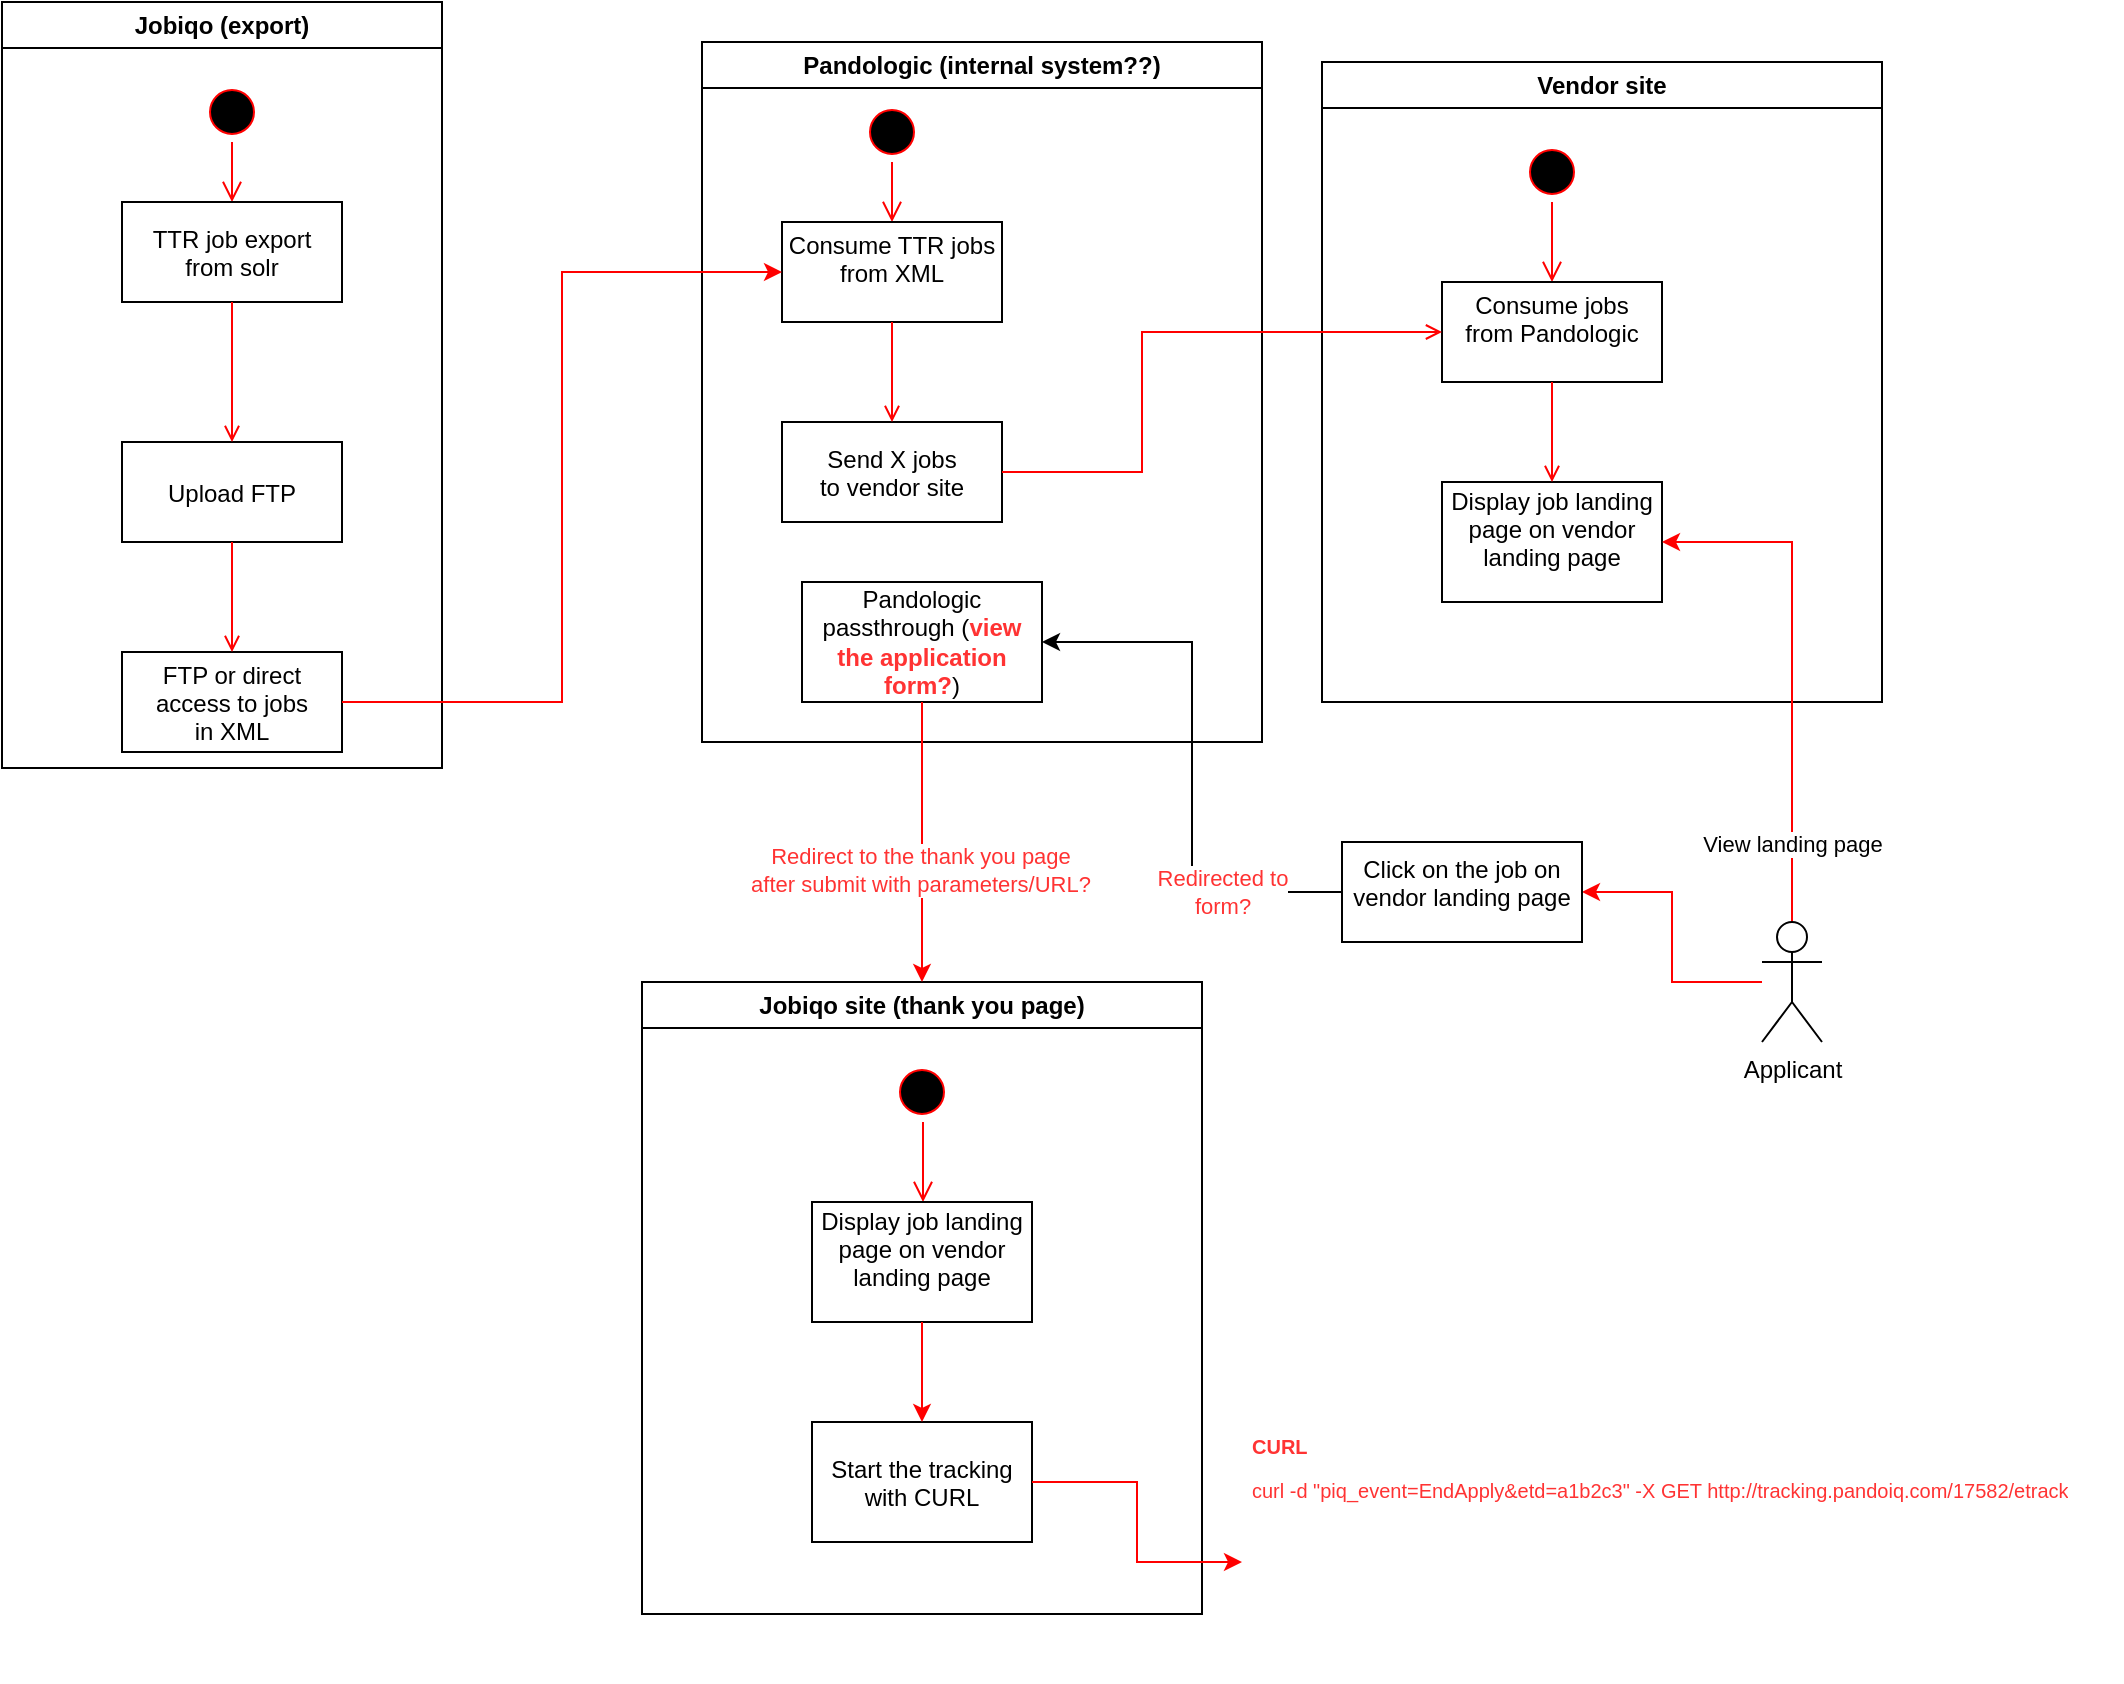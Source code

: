 <mxfile version="15.8.3" type="github">
  <diagram name="Page-1" id="e7e014a7-5840-1c2e-5031-d8a46d1fe8dd">
    <mxGraphModel dx="1718" dy="959" grid="1" gridSize="10" guides="1" tooltips="1" connect="1" arrows="1" fold="1" page="1" pageScale="1" pageWidth="1169" pageHeight="826" background="none" math="0" shadow="0">
      <root>
        <mxCell id="0" />
        <mxCell id="1" parent="0" />
        <mxCell id="2" value="Jobiqo (export)" style="swimlane;whiteSpace=wrap" parent="1" vertex="1">
          <mxGeometry x="30" y="30" width="220" height="383" as="geometry" />
        </mxCell>
        <mxCell id="5" value="" style="ellipse;shape=startState;fillColor=#000000;strokeColor=#ff0000;" parent="2" vertex="1">
          <mxGeometry x="100" y="40" width="30" height="30" as="geometry" />
        </mxCell>
        <mxCell id="6" value="" style="edgeStyle=elbowEdgeStyle;elbow=horizontal;verticalAlign=bottom;endArrow=open;endSize=8;strokeColor=#FF0000;endFill=1;rounded=0" parent="2" source="5" target="7" edge="1">
          <mxGeometry x="100" y="40" as="geometry">
            <mxPoint x="115" y="110" as="targetPoint" />
          </mxGeometry>
        </mxCell>
        <mxCell id="7" value="TTR job export&#xa;from solr" style="" parent="2" vertex="1">
          <mxGeometry x="60" y="100" width="110" height="50" as="geometry" />
        </mxCell>
        <mxCell id="8" value="Upload FTP" style="" parent="2" vertex="1">
          <mxGeometry x="60" y="220" width="110" height="50" as="geometry" />
        </mxCell>
        <mxCell id="9" value="" style="endArrow=open;strokeColor=#FF0000;endFill=1;rounded=0" parent="2" source="7" target="8" edge="1">
          <mxGeometry relative="1" as="geometry" />
        </mxCell>
        <mxCell id="10" value="FTP or direct &#xa;access to jobs &#xa;in XML" style="" parent="2" vertex="1">
          <mxGeometry x="60" y="325" width="110" height="50" as="geometry" />
        </mxCell>
        <mxCell id="11" value="" style="endArrow=open;strokeColor=#FF0000;endFill=1;rounded=0" parent="2" source="8" target="10" edge="1">
          <mxGeometry relative="1" as="geometry" />
        </mxCell>
        <mxCell id="3" value="Pandologic (internal system??)" style="swimlane;whiteSpace=wrap" parent="1" vertex="1">
          <mxGeometry x="380" y="50" width="280" height="350" as="geometry" />
        </mxCell>
        <mxCell id="13" value="" style="ellipse;shape=startState;fillColor=#000000;strokeColor=#ff0000;" parent="3" vertex="1">
          <mxGeometry x="80" y="30" width="30" height="30" as="geometry" />
        </mxCell>
        <mxCell id="14" value="" style="edgeStyle=elbowEdgeStyle;elbow=horizontal;verticalAlign=bottom;endArrow=open;endSize=8;strokeColor=#FF0000;endFill=1;rounded=0" parent="3" source="13" target="15" edge="1">
          <mxGeometry x="40" y="20" as="geometry">
            <mxPoint x="55" y="90" as="targetPoint" />
          </mxGeometry>
        </mxCell>
        <mxCell id="15" value="Consume TTR jobs&#xa; from XML&#xa;" style="" parent="3" vertex="1">
          <mxGeometry x="40" y="90" width="110" height="50" as="geometry" />
        </mxCell>
        <mxCell id="16" value="Send X jobs &#xa;to vendor site" style="" parent="3" vertex="1">
          <mxGeometry x="40" y="190" width="110" height="50" as="geometry" />
        </mxCell>
        <mxCell id="17" value="" style="endArrow=open;strokeColor=#FF0000;endFill=1;rounded=0" parent="3" source="15" target="16" edge="1">
          <mxGeometry relative="1" as="geometry" />
        </mxCell>
        <mxCell id="ttU9FZBGVBVysi99e_SV-63" value="Pandologic passthrough (&lt;font color=&quot;#FF3333&quot;&gt;&lt;b&gt;view the application form?&lt;/b&gt;&lt;/font&gt;)" style="whiteSpace=wrap;html=1;labelBackgroundColor=default;strokeWidth=1;fillColor=default;" vertex="1" parent="3">
          <mxGeometry x="50" y="270" width="120" height="60" as="geometry" />
        </mxCell>
        <mxCell id="ttU9FZBGVBVysi99e_SV-43" style="edgeStyle=orthogonalEdgeStyle;rounded=0;orthogonalLoop=1;jettySize=auto;html=1;entryX=0;entryY=0.5;entryDx=0;entryDy=0;fontColor=#FF3333;fillColor=#fa6800;strokeColor=#FF0000;" edge="1" parent="1" source="10" target="15">
          <mxGeometry relative="1" as="geometry" />
        </mxCell>
        <mxCell id="ttU9FZBGVBVysi99e_SV-44" value="Vendor site" style="swimlane;whiteSpace=wrap" vertex="1" parent="1">
          <mxGeometry x="690" y="60" width="280" height="320" as="geometry" />
        </mxCell>
        <mxCell id="ttU9FZBGVBVysi99e_SV-45" value="" style="ellipse;shape=startState;fillColor=#000000;strokeColor=#ff0000;" vertex="1" parent="ttU9FZBGVBVysi99e_SV-44">
          <mxGeometry x="100" y="40" width="30" height="30" as="geometry" />
        </mxCell>
        <mxCell id="ttU9FZBGVBVysi99e_SV-46" value="" style="edgeStyle=elbowEdgeStyle;elbow=horizontal;verticalAlign=bottom;endArrow=open;endSize=8;strokeColor=#FF0000;endFill=1;rounded=0" edge="1" parent="ttU9FZBGVBVysi99e_SV-44" source="ttU9FZBGVBVysi99e_SV-45" target="ttU9FZBGVBVysi99e_SV-47">
          <mxGeometry x="100" y="40" as="geometry">
            <mxPoint x="115" y="110" as="targetPoint" />
          </mxGeometry>
        </mxCell>
        <mxCell id="ttU9FZBGVBVysi99e_SV-47" value="Consume jobs&#xa;from Pandologic&#xa;" style="" vertex="1" parent="ttU9FZBGVBVysi99e_SV-44">
          <mxGeometry x="60" y="110" width="110" height="50" as="geometry" />
        </mxCell>
        <mxCell id="ttU9FZBGVBVysi99e_SV-48" value="Display job landing&#xa;page on vendor&#xa;landing page&#xa;" style="" vertex="1" parent="ttU9FZBGVBVysi99e_SV-44">
          <mxGeometry x="60" y="210" width="110" height="60" as="geometry" />
        </mxCell>
        <mxCell id="ttU9FZBGVBVysi99e_SV-49" value="" style="endArrow=open;strokeColor=#FF0000;endFill=1;rounded=0" edge="1" parent="ttU9FZBGVBVysi99e_SV-44" source="ttU9FZBGVBVysi99e_SV-47" target="ttU9FZBGVBVysi99e_SV-48">
          <mxGeometry relative="1" as="geometry" />
        </mxCell>
        <mxCell id="19" value="" style="endArrow=open;strokeColor=#FF0000;endFill=1;rounded=0" parent="1" source="16" target="ttU9FZBGVBVysi99e_SV-47" edge="1">
          <mxGeometry relative="1" as="geometry">
            <mxPoint x="425" y="395" as="targetPoint" />
            <Array as="points">
              <mxPoint x="600" y="265" />
              <mxPoint x="600" y="195" />
            </Array>
          </mxGeometry>
        </mxCell>
        <mxCell id="ttU9FZBGVBVysi99e_SV-54" value="" style="edgeStyle=orthogonalEdgeStyle;rounded=0;orthogonalLoop=1;jettySize=auto;html=1;strokeColor=#FF0000;" edge="1" parent="1" source="ttU9FZBGVBVysi99e_SV-52" target="ttU9FZBGVBVysi99e_SV-53">
          <mxGeometry relative="1" as="geometry" />
        </mxCell>
        <mxCell id="ttU9FZBGVBVysi99e_SV-61" style="edgeStyle=orthogonalEdgeStyle;rounded=0;orthogonalLoop=1;jettySize=auto;html=1;entryX=1;entryY=0.5;entryDx=0;entryDy=0;strokeColor=#FF0000;" edge="1" parent="1" source="ttU9FZBGVBVysi99e_SV-52" target="ttU9FZBGVBVysi99e_SV-48">
          <mxGeometry relative="1" as="geometry">
            <Array as="points">
              <mxPoint x="925" y="300" />
            </Array>
          </mxGeometry>
        </mxCell>
        <mxCell id="ttU9FZBGVBVysi99e_SV-62" value="View landing page" style="edgeLabel;html=1;align=center;verticalAlign=middle;resizable=0;points=[];" vertex="1" connectable="0" parent="ttU9FZBGVBVysi99e_SV-61">
          <mxGeometry x="-0.441" y="2" relative="1" as="geometry">
            <mxPoint x="2" y="32" as="offset" />
          </mxGeometry>
        </mxCell>
        <mxCell id="ttU9FZBGVBVysi99e_SV-52" value="Applicant" style="shape=umlActor;verticalLabelPosition=bottom;verticalAlign=top;html=1;outlineConnect=0;fillColor=default;strokeWidth=1;labelBackgroundColor=default;" vertex="1" parent="1">
          <mxGeometry x="910" y="490" width="30" height="60" as="geometry" />
        </mxCell>
        <mxCell id="ttU9FZBGVBVysi99e_SV-64" style="edgeStyle=orthogonalEdgeStyle;rounded=0;orthogonalLoop=1;jettySize=auto;html=1;entryX=1;entryY=0.5;entryDx=0;entryDy=0;fontColor=#FF3333;" edge="1" parent="1" source="ttU9FZBGVBVysi99e_SV-53" target="ttU9FZBGVBVysi99e_SV-63">
          <mxGeometry relative="1" as="geometry" />
        </mxCell>
        <mxCell id="ttU9FZBGVBVysi99e_SV-65" value="Redirected to&lt;br&gt;form?" style="edgeLabel;html=1;align=center;verticalAlign=middle;resizable=0;points=[];fontColor=#FF3333;" vertex="1" connectable="0" parent="ttU9FZBGVBVysi99e_SV-64">
          <mxGeometry x="-0.499" y="4" relative="1" as="geometry">
            <mxPoint x="9" y="-4" as="offset" />
          </mxGeometry>
        </mxCell>
        <mxCell id="ttU9FZBGVBVysi99e_SV-53" value="Click on the job on vendor landing page" style="whiteSpace=wrap;html=1;verticalAlign=top;" vertex="1" parent="1">
          <mxGeometry x="700" y="450" width="120" height="50" as="geometry" />
        </mxCell>
        <mxCell id="ttU9FZBGVBVysi99e_SV-55" value="Jobiqo site (thank you page)" style="swimlane;whiteSpace=wrap" vertex="1" parent="1">
          <mxGeometry x="350" y="520" width="280" height="316" as="geometry" />
        </mxCell>
        <mxCell id="ttU9FZBGVBVysi99e_SV-56" value="" style="ellipse;shape=startState;fillColor=#000000;strokeColor=#ff0000;" vertex="1" parent="ttU9FZBGVBVysi99e_SV-55">
          <mxGeometry x="125" y="40" width="30" height="30" as="geometry" />
        </mxCell>
        <mxCell id="ttU9FZBGVBVysi99e_SV-57" value="" style="edgeStyle=elbowEdgeStyle;elbow=horizontal;verticalAlign=bottom;endArrow=open;endSize=8;strokeColor=#FF0000;endFill=1;rounded=0" edge="1" parent="ttU9FZBGVBVysi99e_SV-55" source="ttU9FZBGVBVysi99e_SV-56">
          <mxGeometry x="100" y="40" as="geometry">
            <mxPoint x="140.333" y="110" as="targetPoint" />
          </mxGeometry>
        </mxCell>
        <mxCell id="ttU9FZBGVBVysi99e_SV-59" value="Display job landing&#xa;page on vendor&#xa;landing page&#xa;" style="" vertex="1" parent="ttU9FZBGVBVysi99e_SV-55">
          <mxGeometry x="85" y="110" width="110" height="60" as="geometry" />
        </mxCell>
        <mxCell id="ttU9FZBGVBVysi99e_SV-60" value="" style="endArrow=open;strokeColor=#FF0000;endFill=1;rounded=0" edge="1" parent="ttU9FZBGVBVysi99e_SV-55" target="ttU9FZBGVBVysi99e_SV-59">
          <mxGeometry relative="1" as="geometry">
            <mxPoint x="140" y="170" as="sourcePoint" />
          </mxGeometry>
        </mxCell>
        <mxCell id="ttU9FZBGVBVysi99e_SV-69" value="Start the tracking&#xa;with CURL" style="" vertex="1" parent="ttU9FZBGVBVysi99e_SV-55">
          <mxGeometry x="85" y="220" width="110" height="60" as="geometry" />
        </mxCell>
        <mxCell id="ttU9FZBGVBVysi99e_SV-70" value="" style="edgeStyle=orthogonalEdgeStyle;rounded=0;orthogonalLoop=1;jettySize=auto;html=1;fontSize=5;fontColor=#FF3333;strokeColor=#FF0000;" edge="1" parent="ttU9FZBGVBVysi99e_SV-55" source="ttU9FZBGVBVysi99e_SV-59" target="ttU9FZBGVBVysi99e_SV-69">
          <mxGeometry relative="1" as="geometry" />
        </mxCell>
        <mxCell id="ttU9FZBGVBVysi99e_SV-66" style="edgeStyle=orthogonalEdgeStyle;rounded=0;orthogonalLoop=1;jettySize=auto;html=1;fontColor=#FF3333;strokeColor=#FF0000;" edge="1" parent="1" source="ttU9FZBGVBVysi99e_SV-63" target="ttU9FZBGVBVysi99e_SV-55">
          <mxGeometry relative="1" as="geometry" />
        </mxCell>
        <mxCell id="ttU9FZBGVBVysi99e_SV-67" value="Redirect to the thank you page&lt;br&gt;after submit with parameters/URL?" style="edgeLabel;html=1;align=center;verticalAlign=middle;resizable=0;points=[];fontColor=#FF3333;" vertex="1" connectable="0" parent="ttU9FZBGVBVysi99e_SV-66">
          <mxGeometry x="0.195" y="-2" relative="1" as="geometry">
            <mxPoint x="1" as="offset" />
          </mxGeometry>
        </mxCell>
        <mxCell id="ttU9FZBGVBVysi99e_SV-73" style="edgeStyle=orthogonalEdgeStyle;rounded=0;orthogonalLoop=1;jettySize=auto;html=1;fontSize=10;fontColor=#FF3333;strokeColor=#FF0000;" edge="1" parent="1" source="ttU9FZBGVBVysi99e_SV-69" target="ttU9FZBGVBVysi99e_SV-72">
          <mxGeometry relative="1" as="geometry" />
        </mxCell>
        <mxCell id="ttU9FZBGVBVysi99e_SV-72" value="&lt;h1 style=&quot;font-size: 10px;&quot;&gt;CURL&lt;/h1&gt;&lt;p style=&quot;font-size: 10px;&quot;&gt;curl -d &quot;piq_event=EndApply&amp;amp;etd=a1b2c3&quot; -X GET http://tracking.pandoiq.com/17582/etrack&lt;br style=&quot;font-size: 10px;&quot;&gt;&lt;br style=&quot;font-size: 10px;&quot;&gt;&lt;/p&gt;" style="text;html=1;strokeColor=none;fillColor=none;spacing=5;spacingTop=-20;whiteSpace=wrap;overflow=hidden;rounded=0;labelBackgroundColor=default;fontSize=10;fontColor=#FF3333;" vertex="1" parent="1">
          <mxGeometry x="650" y="750" width="440" height="120" as="geometry" />
        </mxCell>
      </root>
    </mxGraphModel>
  </diagram>
</mxfile>
